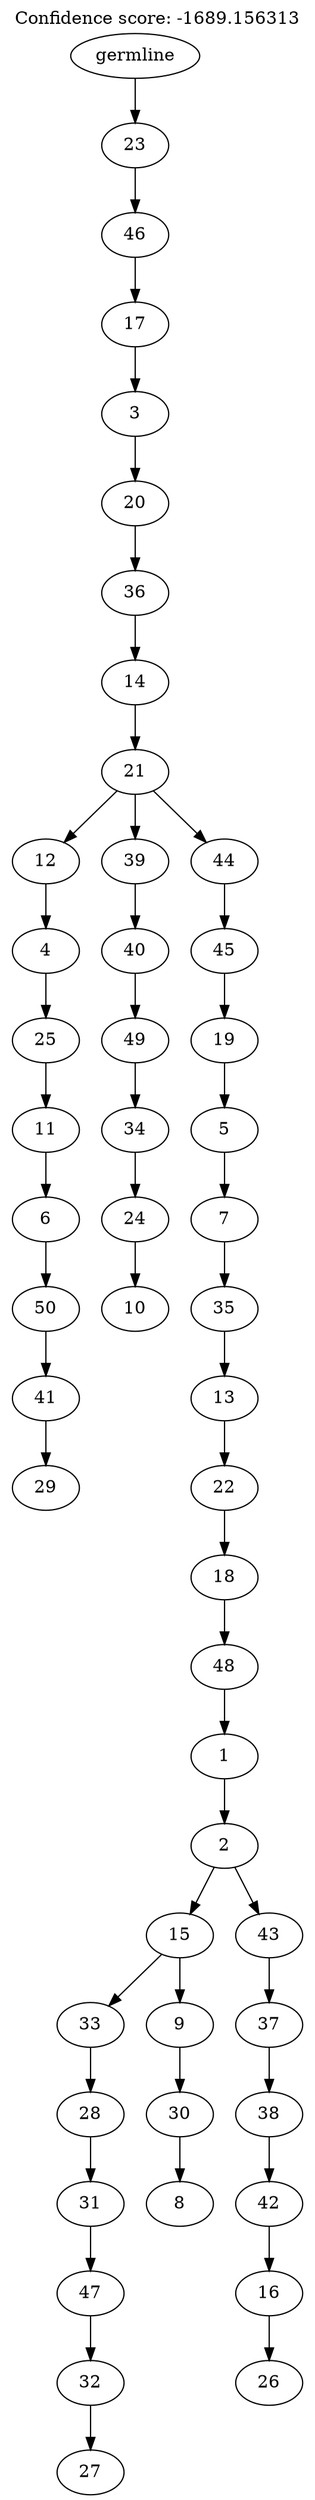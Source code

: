 digraph g {
	"49" -> "50";
	"50" [label="29"];
	"48" -> "49";
	"49" [label="41"];
	"47" -> "48";
	"48" [label="50"];
	"46" -> "47";
	"47" [label="6"];
	"45" -> "46";
	"46" [label="11"];
	"44" -> "45";
	"45" [label="25"];
	"43" -> "44";
	"44" [label="4"];
	"41" -> "42";
	"42" [label="10"];
	"40" -> "41";
	"41" [label="24"];
	"39" -> "40";
	"40" [label="34"];
	"38" -> "39";
	"39" [label="49"];
	"37" -> "38";
	"38" [label="40"];
	"35" -> "36";
	"36" [label="27"];
	"34" -> "35";
	"35" [label="32"];
	"33" -> "34";
	"34" [label="47"];
	"32" -> "33";
	"33" [label="31"];
	"31" -> "32";
	"32" [label="28"];
	"29" -> "30";
	"30" [label="8"];
	"28" -> "29";
	"29" [label="30"];
	"27" -> "28";
	"28" [label="9"];
	"27" -> "31";
	"31" [label="33"];
	"25" -> "26";
	"26" [label="26"];
	"24" -> "25";
	"25" [label="16"];
	"23" -> "24";
	"24" [label="42"];
	"22" -> "23";
	"23" [label="38"];
	"21" -> "22";
	"22" [label="37"];
	"20" -> "21";
	"21" [label="43"];
	"20" -> "27";
	"27" [label="15"];
	"19" -> "20";
	"20" [label="2"];
	"18" -> "19";
	"19" [label="1"];
	"17" -> "18";
	"18" [label="48"];
	"16" -> "17";
	"17" [label="18"];
	"15" -> "16";
	"16" [label="22"];
	"14" -> "15";
	"15" [label="13"];
	"13" -> "14";
	"14" [label="35"];
	"12" -> "13";
	"13" [label="7"];
	"11" -> "12";
	"12" [label="5"];
	"10" -> "11";
	"11" [label="19"];
	"9" -> "10";
	"10" [label="45"];
	"8" -> "9";
	"9" [label="44"];
	"8" -> "37";
	"37" [label="39"];
	"8" -> "43";
	"43" [label="12"];
	"7" -> "8";
	"8" [label="21"];
	"6" -> "7";
	"7" [label="14"];
	"5" -> "6";
	"6" [label="36"];
	"4" -> "5";
	"5" [label="20"];
	"3" -> "4";
	"4" [label="3"];
	"2" -> "3";
	"3" [label="17"];
	"1" -> "2";
	"2" [label="46"];
	"0" -> "1";
	"1" [label="23"];
	"0" [label="germline"];
	labelloc="t";
	label="Confidence score: -1689.156313";
}
